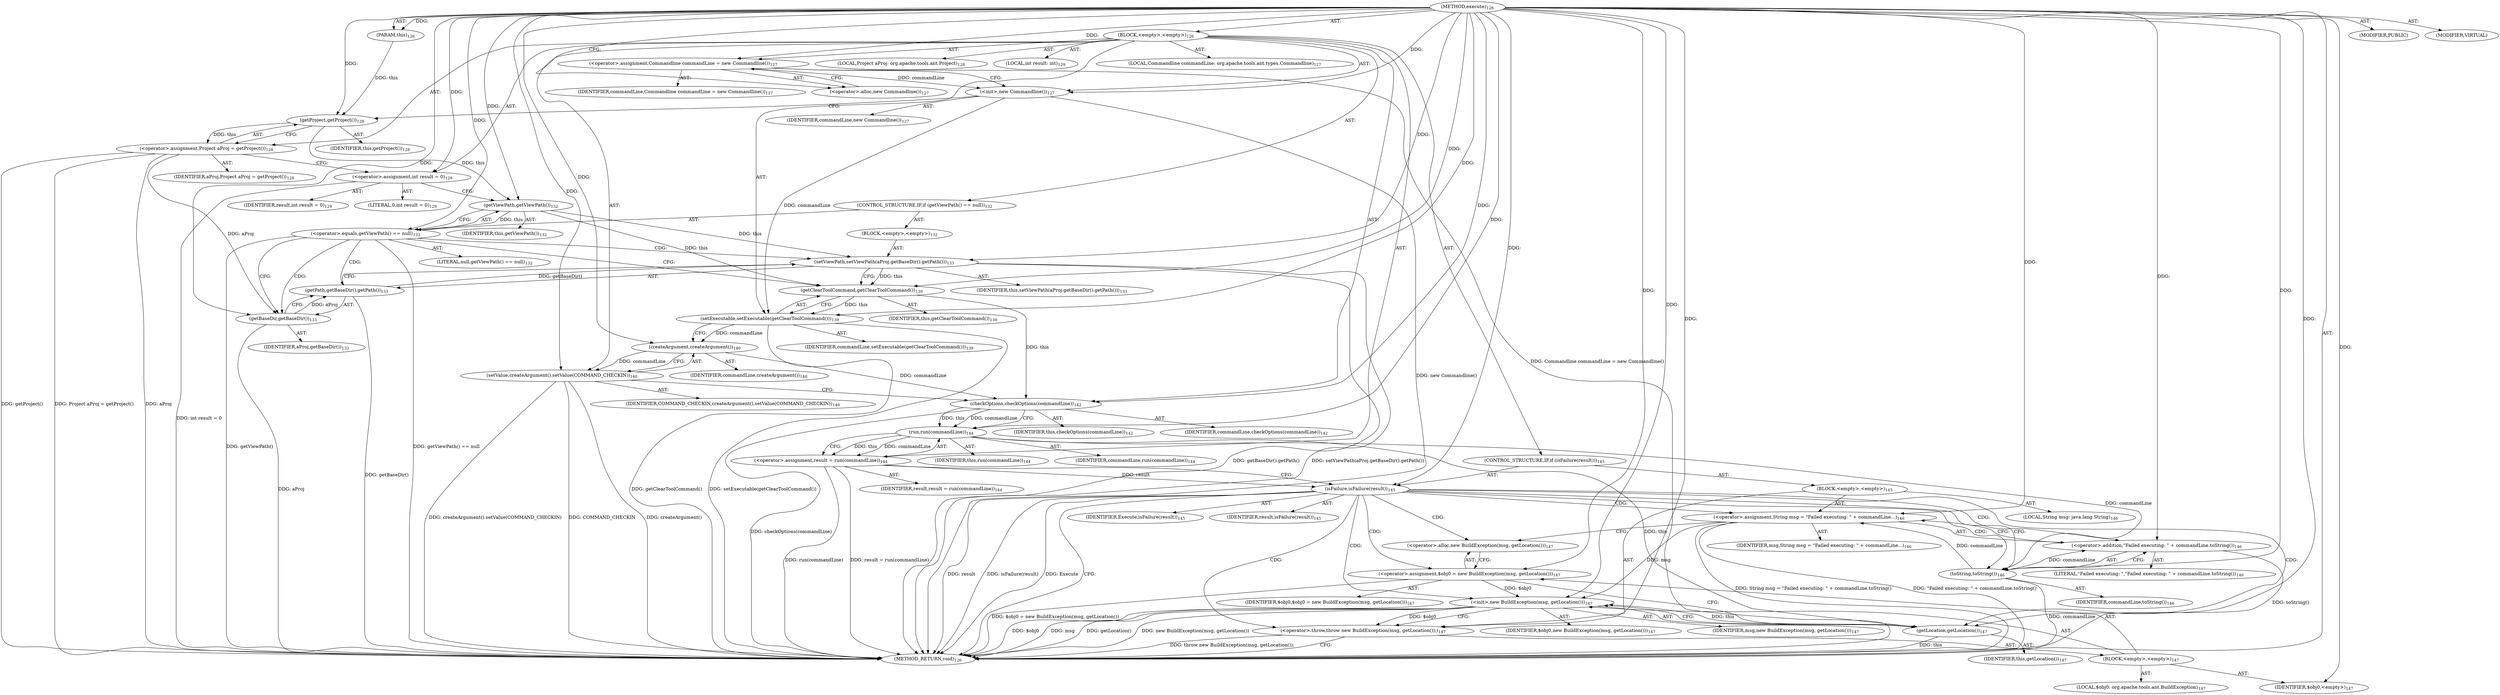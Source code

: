digraph "execute" {  
"111669149696" [label = <(METHOD,execute)<SUB>126</SUB>> ]
"115964116992" [label = <(PARAM,this)<SUB>126</SUB>> ]
"25769803776" [label = <(BLOCK,&lt;empty&gt;,&lt;empty&gt;)<SUB>126</SUB>> ]
"94489280512" [label = <(LOCAL,Commandline commandLine: org.apache.tools.ant.types.Commandline)<SUB>127</SUB>> ]
"30064771072" [label = <(&lt;operator&gt;.assignment,Commandline commandLine = new Commandline())<SUB>127</SUB>> ]
"68719476756" [label = <(IDENTIFIER,commandLine,Commandline commandLine = new Commandline())<SUB>127</SUB>> ]
"30064771073" [label = <(&lt;operator&gt;.alloc,new Commandline())<SUB>127</SUB>> ]
"30064771074" [label = <(&lt;init&gt;,new Commandline())<SUB>127</SUB>> ]
"68719476757" [label = <(IDENTIFIER,commandLine,new Commandline())<SUB>127</SUB>> ]
"94489280513" [label = <(LOCAL,Project aProj: org.apache.tools.ant.Project)<SUB>128</SUB>> ]
"30064771075" [label = <(&lt;operator&gt;.assignment,Project aProj = getProject())<SUB>128</SUB>> ]
"68719476758" [label = <(IDENTIFIER,aProj,Project aProj = getProject())<SUB>128</SUB>> ]
"30064771076" [label = <(getProject,getProject())<SUB>128</SUB>> ]
"68719476736" [label = <(IDENTIFIER,this,getProject())<SUB>128</SUB>> ]
"94489280514" [label = <(LOCAL,int result: int)<SUB>129</SUB>> ]
"30064771077" [label = <(&lt;operator&gt;.assignment,int result = 0)<SUB>129</SUB>> ]
"68719476759" [label = <(IDENTIFIER,result,int result = 0)<SUB>129</SUB>> ]
"90194313216" [label = <(LITERAL,0,int result = 0)<SUB>129</SUB>> ]
"47244640256" [label = <(CONTROL_STRUCTURE,IF,if (getViewPath() == null))<SUB>132</SUB>> ]
"30064771078" [label = <(&lt;operator&gt;.equals,getViewPath() == null)<SUB>132</SUB>> ]
"30064771079" [label = <(getViewPath,getViewPath())<SUB>132</SUB>> ]
"68719476737" [label = <(IDENTIFIER,this,getViewPath())<SUB>132</SUB>> ]
"90194313217" [label = <(LITERAL,null,getViewPath() == null)<SUB>132</SUB>> ]
"25769803777" [label = <(BLOCK,&lt;empty&gt;,&lt;empty&gt;)<SUB>132</SUB>> ]
"30064771080" [label = <(setViewPath,setViewPath(aProj.getBaseDir().getPath()))<SUB>133</SUB>> ]
"68719476738" [label = <(IDENTIFIER,this,setViewPath(aProj.getBaseDir().getPath()))<SUB>133</SUB>> ]
"30064771081" [label = <(getPath,getBaseDir().getPath())<SUB>133</SUB>> ]
"30064771082" [label = <(getBaseDir,getBaseDir())<SUB>133</SUB>> ]
"68719476760" [label = <(IDENTIFIER,aProj,getBaseDir())<SUB>133</SUB>> ]
"30064771083" [label = <(setExecutable,setExecutable(getClearToolCommand()))<SUB>139</SUB>> ]
"68719476761" [label = <(IDENTIFIER,commandLine,setExecutable(getClearToolCommand()))<SUB>139</SUB>> ]
"30064771084" [label = <(getClearToolCommand,getClearToolCommand())<SUB>139</SUB>> ]
"68719476739" [label = <(IDENTIFIER,this,getClearToolCommand())<SUB>139</SUB>> ]
"30064771085" [label = <(setValue,createArgument().setValue(COMMAND_CHECKIN))<SUB>140</SUB>> ]
"30064771086" [label = <(createArgument,createArgument())<SUB>140</SUB>> ]
"68719476762" [label = <(IDENTIFIER,commandLine,createArgument())<SUB>140</SUB>> ]
"68719476763" [label = <(IDENTIFIER,COMMAND_CHECKIN,createArgument().setValue(COMMAND_CHECKIN))<SUB>140</SUB>> ]
"30064771087" [label = <(checkOptions,checkOptions(commandLine))<SUB>142</SUB>> ]
"68719476740" [label = <(IDENTIFIER,this,checkOptions(commandLine))<SUB>142</SUB>> ]
"68719476764" [label = <(IDENTIFIER,commandLine,checkOptions(commandLine))<SUB>142</SUB>> ]
"30064771088" [label = <(&lt;operator&gt;.assignment,result = run(commandLine))<SUB>144</SUB>> ]
"68719476765" [label = <(IDENTIFIER,result,result = run(commandLine))<SUB>144</SUB>> ]
"30064771089" [label = <(run,run(commandLine))<SUB>144</SUB>> ]
"68719476741" [label = <(IDENTIFIER,this,run(commandLine))<SUB>144</SUB>> ]
"68719476766" [label = <(IDENTIFIER,commandLine,run(commandLine))<SUB>144</SUB>> ]
"47244640257" [label = <(CONTROL_STRUCTURE,IF,if (isFailure(result)))<SUB>145</SUB>> ]
"30064771090" [label = <(isFailure,isFailure(result))<SUB>145</SUB>> ]
"68719476767" [label = <(IDENTIFIER,Execute,isFailure(result))<SUB>145</SUB>> ]
"68719476768" [label = <(IDENTIFIER,result,isFailure(result))<SUB>145</SUB>> ]
"25769803778" [label = <(BLOCK,&lt;empty&gt;,&lt;empty&gt;)<SUB>145</SUB>> ]
"94489280515" [label = <(LOCAL,String msg: java.lang.String)<SUB>146</SUB>> ]
"30064771091" [label = <(&lt;operator&gt;.assignment,String msg = &quot;Failed executing: &quot; + commandLine...)<SUB>146</SUB>> ]
"68719476769" [label = <(IDENTIFIER,msg,String msg = &quot;Failed executing: &quot; + commandLine...)<SUB>146</SUB>> ]
"30064771092" [label = <(&lt;operator&gt;.addition,&quot;Failed executing: &quot; + commandLine.toString())<SUB>146</SUB>> ]
"90194313218" [label = <(LITERAL,&quot;Failed executing: &quot;,&quot;Failed executing: &quot; + commandLine.toString())<SUB>146</SUB>> ]
"30064771093" [label = <(toString,toString())<SUB>146</SUB>> ]
"68719476770" [label = <(IDENTIFIER,commandLine,toString())<SUB>146</SUB>> ]
"30064771094" [label = <(&lt;operator&gt;.throw,throw new BuildException(msg, getLocation());)<SUB>147</SUB>> ]
"25769803779" [label = <(BLOCK,&lt;empty&gt;,&lt;empty&gt;)<SUB>147</SUB>> ]
"94489280516" [label = <(LOCAL,$obj0: org.apache.tools.ant.BuildException)<SUB>147</SUB>> ]
"30064771095" [label = <(&lt;operator&gt;.assignment,$obj0 = new BuildException(msg, getLocation()))<SUB>147</SUB>> ]
"68719476771" [label = <(IDENTIFIER,$obj0,$obj0 = new BuildException(msg, getLocation()))<SUB>147</SUB>> ]
"30064771096" [label = <(&lt;operator&gt;.alloc,new BuildException(msg, getLocation()))<SUB>147</SUB>> ]
"30064771097" [label = <(&lt;init&gt;,new BuildException(msg, getLocation()))<SUB>147</SUB>> ]
"68719476772" [label = <(IDENTIFIER,$obj0,new BuildException(msg, getLocation()))<SUB>147</SUB>> ]
"68719476773" [label = <(IDENTIFIER,msg,new BuildException(msg, getLocation()))<SUB>147</SUB>> ]
"30064771098" [label = <(getLocation,getLocation())<SUB>147</SUB>> ]
"68719476742" [label = <(IDENTIFIER,this,getLocation())<SUB>147</SUB>> ]
"68719476774" [label = <(IDENTIFIER,$obj0,&lt;empty&gt;)<SUB>147</SUB>> ]
"133143986182" [label = <(MODIFIER,PUBLIC)> ]
"133143986183" [label = <(MODIFIER,VIRTUAL)> ]
"128849018880" [label = <(METHOD_RETURN,void)<SUB>126</SUB>> ]
  "111669149696" -> "115964116992"  [ label = "AST: "] 
  "111669149696" -> "25769803776"  [ label = "AST: "] 
  "111669149696" -> "133143986182"  [ label = "AST: "] 
  "111669149696" -> "133143986183"  [ label = "AST: "] 
  "111669149696" -> "128849018880"  [ label = "AST: "] 
  "25769803776" -> "94489280512"  [ label = "AST: "] 
  "25769803776" -> "30064771072"  [ label = "AST: "] 
  "25769803776" -> "30064771074"  [ label = "AST: "] 
  "25769803776" -> "94489280513"  [ label = "AST: "] 
  "25769803776" -> "30064771075"  [ label = "AST: "] 
  "25769803776" -> "94489280514"  [ label = "AST: "] 
  "25769803776" -> "30064771077"  [ label = "AST: "] 
  "25769803776" -> "47244640256"  [ label = "AST: "] 
  "25769803776" -> "30064771083"  [ label = "AST: "] 
  "25769803776" -> "30064771085"  [ label = "AST: "] 
  "25769803776" -> "30064771087"  [ label = "AST: "] 
  "25769803776" -> "30064771088"  [ label = "AST: "] 
  "25769803776" -> "47244640257"  [ label = "AST: "] 
  "30064771072" -> "68719476756"  [ label = "AST: "] 
  "30064771072" -> "30064771073"  [ label = "AST: "] 
  "30064771074" -> "68719476757"  [ label = "AST: "] 
  "30064771075" -> "68719476758"  [ label = "AST: "] 
  "30064771075" -> "30064771076"  [ label = "AST: "] 
  "30064771076" -> "68719476736"  [ label = "AST: "] 
  "30064771077" -> "68719476759"  [ label = "AST: "] 
  "30064771077" -> "90194313216"  [ label = "AST: "] 
  "47244640256" -> "30064771078"  [ label = "AST: "] 
  "47244640256" -> "25769803777"  [ label = "AST: "] 
  "30064771078" -> "30064771079"  [ label = "AST: "] 
  "30064771078" -> "90194313217"  [ label = "AST: "] 
  "30064771079" -> "68719476737"  [ label = "AST: "] 
  "25769803777" -> "30064771080"  [ label = "AST: "] 
  "30064771080" -> "68719476738"  [ label = "AST: "] 
  "30064771080" -> "30064771081"  [ label = "AST: "] 
  "30064771081" -> "30064771082"  [ label = "AST: "] 
  "30064771082" -> "68719476760"  [ label = "AST: "] 
  "30064771083" -> "68719476761"  [ label = "AST: "] 
  "30064771083" -> "30064771084"  [ label = "AST: "] 
  "30064771084" -> "68719476739"  [ label = "AST: "] 
  "30064771085" -> "30064771086"  [ label = "AST: "] 
  "30064771085" -> "68719476763"  [ label = "AST: "] 
  "30064771086" -> "68719476762"  [ label = "AST: "] 
  "30064771087" -> "68719476740"  [ label = "AST: "] 
  "30064771087" -> "68719476764"  [ label = "AST: "] 
  "30064771088" -> "68719476765"  [ label = "AST: "] 
  "30064771088" -> "30064771089"  [ label = "AST: "] 
  "30064771089" -> "68719476741"  [ label = "AST: "] 
  "30064771089" -> "68719476766"  [ label = "AST: "] 
  "47244640257" -> "30064771090"  [ label = "AST: "] 
  "47244640257" -> "25769803778"  [ label = "AST: "] 
  "30064771090" -> "68719476767"  [ label = "AST: "] 
  "30064771090" -> "68719476768"  [ label = "AST: "] 
  "25769803778" -> "94489280515"  [ label = "AST: "] 
  "25769803778" -> "30064771091"  [ label = "AST: "] 
  "25769803778" -> "30064771094"  [ label = "AST: "] 
  "30064771091" -> "68719476769"  [ label = "AST: "] 
  "30064771091" -> "30064771092"  [ label = "AST: "] 
  "30064771092" -> "90194313218"  [ label = "AST: "] 
  "30064771092" -> "30064771093"  [ label = "AST: "] 
  "30064771093" -> "68719476770"  [ label = "AST: "] 
  "30064771094" -> "25769803779"  [ label = "AST: "] 
  "25769803779" -> "94489280516"  [ label = "AST: "] 
  "25769803779" -> "30064771095"  [ label = "AST: "] 
  "25769803779" -> "30064771097"  [ label = "AST: "] 
  "25769803779" -> "68719476774"  [ label = "AST: "] 
  "30064771095" -> "68719476771"  [ label = "AST: "] 
  "30064771095" -> "30064771096"  [ label = "AST: "] 
  "30064771097" -> "68719476772"  [ label = "AST: "] 
  "30064771097" -> "68719476773"  [ label = "AST: "] 
  "30064771097" -> "30064771098"  [ label = "AST: "] 
  "30064771098" -> "68719476742"  [ label = "AST: "] 
  "30064771072" -> "30064771074"  [ label = "CFG: "] 
  "30064771074" -> "30064771076"  [ label = "CFG: "] 
  "30064771075" -> "30064771077"  [ label = "CFG: "] 
  "30064771077" -> "30064771079"  [ label = "CFG: "] 
  "30064771083" -> "30064771086"  [ label = "CFG: "] 
  "30064771085" -> "30064771087"  [ label = "CFG: "] 
  "30064771087" -> "30064771089"  [ label = "CFG: "] 
  "30064771088" -> "30064771090"  [ label = "CFG: "] 
  "30064771073" -> "30064771072"  [ label = "CFG: "] 
  "30064771076" -> "30064771075"  [ label = "CFG: "] 
  "30064771078" -> "30064771082"  [ label = "CFG: "] 
  "30064771078" -> "30064771084"  [ label = "CFG: "] 
  "30064771084" -> "30064771083"  [ label = "CFG: "] 
  "30064771086" -> "30064771085"  [ label = "CFG: "] 
  "30064771089" -> "30064771088"  [ label = "CFG: "] 
  "30064771090" -> "128849018880"  [ label = "CFG: "] 
  "30064771090" -> "30064771093"  [ label = "CFG: "] 
  "30064771079" -> "30064771078"  [ label = "CFG: "] 
  "30064771080" -> "30064771084"  [ label = "CFG: "] 
  "30064771091" -> "30064771096"  [ label = "CFG: "] 
  "30064771094" -> "128849018880"  [ label = "CFG: "] 
  "30064771081" -> "30064771080"  [ label = "CFG: "] 
  "30064771092" -> "30064771091"  [ label = "CFG: "] 
  "30064771082" -> "30064771081"  [ label = "CFG: "] 
  "30064771093" -> "30064771092"  [ label = "CFG: "] 
  "30064771095" -> "30064771098"  [ label = "CFG: "] 
  "30064771097" -> "30064771094"  [ label = "CFG: "] 
  "30064771096" -> "30064771095"  [ label = "CFG: "] 
  "30064771098" -> "30064771097"  [ label = "CFG: "] 
  "111669149696" -> "30064771073"  [ label = "CFG: "] 
  "30064771072" -> "128849018880"  [ label = "DDG: Commandline commandLine = new Commandline()"] 
  "30064771074" -> "128849018880"  [ label = "DDG: new Commandline()"] 
  "30064771075" -> "128849018880"  [ label = "DDG: aProj"] 
  "30064771075" -> "128849018880"  [ label = "DDG: getProject()"] 
  "30064771075" -> "128849018880"  [ label = "DDG: Project aProj = getProject()"] 
  "30064771077" -> "128849018880"  [ label = "DDG: int result = 0"] 
  "30064771078" -> "128849018880"  [ label = "DDG: getViewPath()"] 
  "30064771078" -> "128849018880"  [ label = "DDG: getViewPath() == null"] 
  "30064771082" -> "128849018880"  [ label = "DDG: aProj"] 
  "30064771081" -> "128849018880"  [ label = "DDG: getBaseDir()"] 
  "30064771080" -> "128849018880"  [ label = "DDG: getBaseDir().getPath()"] 
  "30064771080" -> "128849018880"  [ label = "DDG: setViewPath(aProj.getBaseDir().getPath())"] 
  "30064771083" -> "128849018880"  [ label = "DDG: getClearToolCommand()"] 
  "30064771083" -> "128849018880"  [ label = "DDG: setExecutable(getClearToolCommand())"] 
  "30064771085" -> "128849018880"  [ label = "DDG: createArgument()"] 
  "30064771085" -> "128849018880"  [ label = "DDG: createArgument().setValue(COMMAND_CHECKIN)"] 
  "30064771087" -> "128849018880"  [ label = "DDG: checkOptions(commandLine)"] 
  "30064771088" -> "128849018880"  [ label = "DDG: run(commandLine)"] 
  "30064771088" -> "128849018880"  [ label = "DDG: result = run(commandLine)"] 
  "30064771090" -> "128849018880"  [ label = "DDG: result"] 
  "30064771090" -> "128849018880"  [ label = "DDG: isFailure(result)"] 
  "30064771093" -> "128849018880"  [ label = "DDG: commandLine"] 
  "30064771092" -> "128849018880"  [ label = "DDG: toString()"] 
  "30064771091" -> "128849018880"  [ label = "DDG: &quot;Failed executing: &quot; + commandLine.toString()"] 
  "30064771091" -> "128849018880"  [ label = "DDG: String msg = &quot;Failed executing: &quot; + commandLine.toString()"] 
  "30064771095" -> "128849018880"  [ label = "DDG: $obj0 = new BuildException(msg, getLocation())"] 
  "30064771097" -> "128849018880"  [ label = "DDG: $obj0"] 
  "30064771097" -> "128849018880"  [ label = "DDG: msg"] 
  "30064771098" -> "128849018880"  [ label = "DDG: this"] 
  "30064771097" -> "128849018880"  [ label = "DDG: getLocation()"] 
  "30064771097" -> "128849018880"  [ label = "DDG: new BuildException(msg, getLocation())"] 
  "30064771094" -> "128849018880"  [ label = "DDG: throw new BuildException(msg, getLocation());"] 
  "30064771090" -> "128849018880"  [ label = "DDG: Execute"] 
  "30064771085" -> "128849018880"  [ label = "DDG: COMMAND_CHECKIN"] 
  "111669149696" -> "115964116992"  [ label = "DDG: "] 
  "111669149696" -> "30064771072"  [ label = "DDG: "] 
  "30064771076" -> "30064771075"  [ label = "DDG: this"] 
  "111669149696" -> "30064771077"  [ label = "DDG: "] 
  "30064771089" -> "30064771088"  [ label = "DDG: this"] 
  "30064771089" -> "30064771088"  [ label = "DDG: commandLine"] 
  "30064771072" -> "30064771074"  [ label = "DDG: commandLine"] 
  "111669149696" -> "30064771074"  [ label = "DDG: "] 
  "30064771074" -> "30064771083"  [ label = "DDG: commandLine"] 
  "111669149696" -> "30064771083"  [ label = "DDG: "] 
  "30064771084" -> "30064771083"  [ label = "DDG: this"] 
  "30064771086" -> "30064771085"  [ label = "DDG: commandLine"] 
  "111669149696" -> "30064771085"  [ label = "DDG: "] 
  "30064771084" -> "30064771087"  [ label = "DDG: this"] 
  "111669149696" -> "30064771087"  [ label = "DDG: "] 
  "30064771086" -> "30064771087"  [ label = "DDG: commandLine"] 
  "115964116992" -> "30064771076"  [ label = "DDG: this"] 
  "111669149696" -> "30064771076"  [ label = "DDG: "] 
  "30064771079" -> "30064771078"  [ label = "DDG: this"] 
  "111669149696" -> "30064771078"  [ label = "DDG: "] 
  "30064771079" -> "30064771084"  [ label = "DDG: this"] 
  "30064771080" -> "30064771084"  [ label = "DDG: this"] 
  "111669149696" -> "30064771084"  [ label = "DDG: "] 
  "30064771083" -> "30064771086"  [ label = "DDG: commandLine"] 
  "111669149696" -> "30064771086"  [ label = "DDG: "] 
  "30064771087" -> "30064771089"  [ label = "DDG: this"] 
  "111669149696" -> "30064771089"  [ label = "DDG: "] 
  "30064771087" -> "30064771089"  [ label = "DDG: commandLine"] 
  "111669149696" -> "30064771090"  [ label = "DDG: "] 
  "30064771088" -> "30064771090"  [ label = "DDG: result"] 
  "111669149696" -> "30064771091"  [ label = "DDG: "] 
  "30064771093" -> "30064771091"  [ label = "DDG: commandLine"] 
  "30064771076" -> "30064771079"  [ label = "DDG: this"] 
  "111669149696" -> "30064771079"  [ label = "DDG: "] 
  "30064771079" -> "30064771080"  [ label = "DDG: this"] 
  "111669149696" -> "30064771080"  [ label = "DDG: "] 
  "30064771081" -> "30064771080"  [ label = "DDG: getBaseDir()"] 
  "30064771097" -> "30064771094"  [ label = "DDG: $obj0"] 
  "111669149696" -> "30064771094"  [ label = "DDG: "] 
  "30064771082" -> "30064771081"  [ label = "DDG: aProj"] 
  "111669149696" -> "30064771092"  [ label = "DDG: "] 
  "30064771093" -> "30064771092"  [ label = "DDG: commandLine"] 
  "111669149696" -> "30064771095"  [ label = "DDG: "] 
  "111669149696" -> "68719476774"  [ label = "DDG: "] 
  "30064771075" -> "30064771082"  [ label = "DDG: aProj"] 
  "111669149696" -> "30064771082"  [ label = "DDG: "] 
  "30064771089" -> "30064771093"  [ label = "DDG: commandLine"] 
  "111669149696" -> "30064771093"  [ label = "DDG: "] 
  "30064771095" -> "30064771097"  [ label = "DDG: $obj0"] 
  "111669149696" -> "30064771097"  [ label = "DDG: "] 
  "30064771091" -> "30064771097"  [ label = "DDG: msg"] 
  "30064771098" -> "30064771097"  [ label = "DDG: this"] 
  "30064771089" -> "30064771098"  [ label = "DDG: this"] 
  "111669149696" -> "30064771098"  [ label = "DDG: "] 
  "30064771078" -> "30064771080"  [ label = "CDG: "] 
  "30064771078" -> "30064771081"  [ label = "CDG: "] 
  "30064771078" -> "30064771082"  [ label = "CDG: "] 
  "30064771090" -> "30064771094"  [ label = "CDG: "] 
  "30064771090" -> "30064771095"  [ label = "CDG: "] 
  "30064771090" -> "30064771096"  [ label = "CDG: "] 
  "30064771090" -> "30064771097"  [ label = "CDG: "] 
  "30064771090" -> "30064771098"  [ label = "CDG: "] 
  "30064771090" -> "30064771091"  [ label = "CDG: "] 
  "30064771090" -> "30064771092"  [ label = "CDG: "] 
  "30064771090" -> "30064771093"  [ label = "CDG: "] 
}
